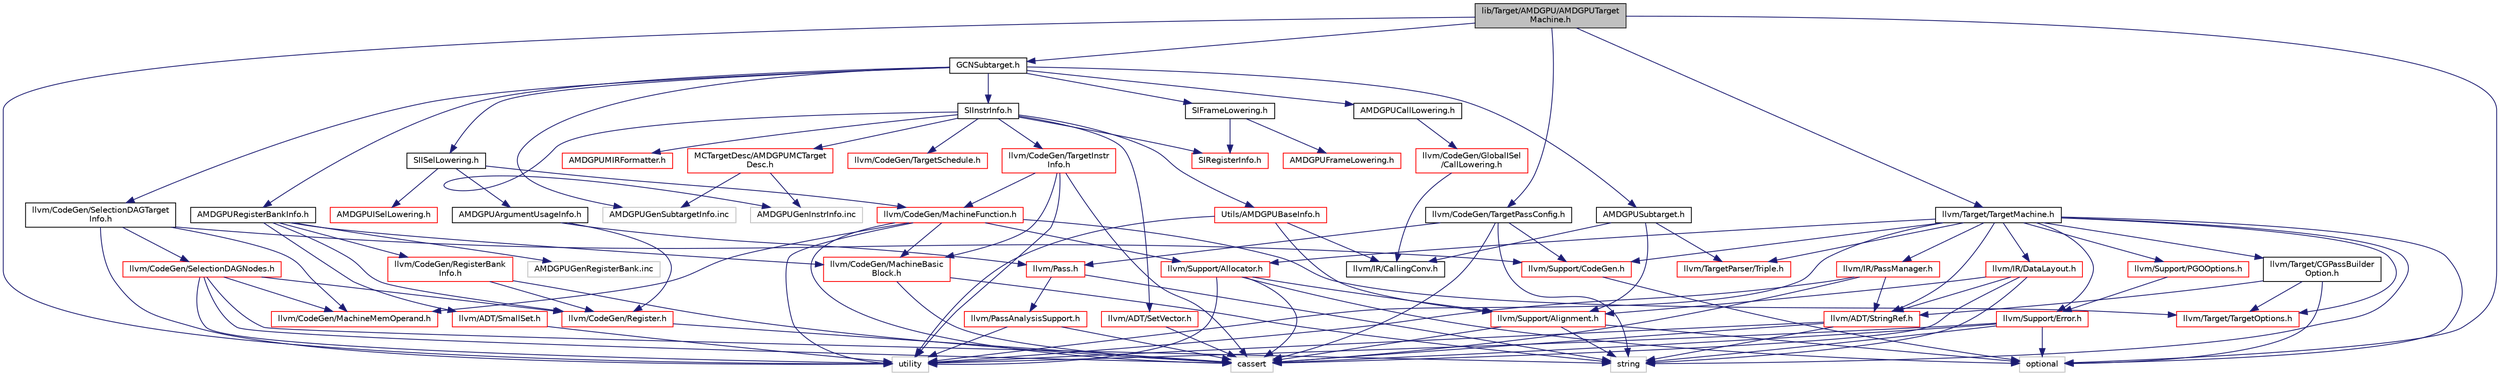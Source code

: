 digraph "lib/Target/AMDGPU/AMDGPUTargetMachine.h"
{
 // LATEX_PDF_SIZE
  bgcolor="transparent";
  edge [fontname="Helvetica",fontsize="10",labelfontname="Helvetica",labelfontsize="10"];
  node [fontname="Helvetica",fontsize="10",shape=record];
  Node1 [label="lib/Target/AMDGPU/AMDGPUTarget\lMachine.h",height=0.2,width=0.4,color="black", fillcolor="grey75", style="filled", fontcolor="black",tooltip=" "];
  Node1 -> Node2 [color="midnightblue",fontsize="10",style="solid",fontname="Helvetica"];
  Node2 [label="GCNSubtarget.h",height=0.2,width=0.4,color="black",URL="$GCNSubtarget_8h.html",tooltip=" "];
  Node2 -> Node3 [color="midnightblue",fontsize="10",style="solid",fontname="Helvetica"];
  Node3 [label="AMDGPUCallLowering.h",height=0.2,width=0.4,color="black",URL="$AMDGPUCallLowering_8h.html",tooltip=" "];
  Node3 -> Node4 [color="midnightblue",fontsize="10",style="solid",fontname="Helvetica"];
  Node4 [label="llvm/CodeGen/GlobalISel\l/CallLowering.h",height=0.2,width=0.4,color="red",URL="$CallLowering_8h.html",tooltip=" "];
  Node4 -> Node64 [color="midnightblue",fontsize="10",style="solid",fontname="Helvetica"];
  Node64 [label="llvm/IR/CallingConv.h",height=0.2,width=0.4,color="black",URL="$CallingConv_8h.html",tooltip=" "];
  Node2 -> Node78 [color="midnightblue",fontsize="10",style="solid",fontname="Helvetica"];
  Node78 [label="AMDGPURegisterBankInfo.h",height=0.2,width=0.4,color="black",URL="$AMDGPURegisterBankInfo_8h.html",tooltip=" "];
  Node78 -> Node79 [color="midnightblue",fontsize="10",style="solid",fontname="Helvetica"];
  Node79 [label="llvm/ADT/SmallSet.h",height=0.2,width=0.4,color="red",URL="$SmallSet_8h.html",tooltip=" "];
  Node79 -> Node25 [color="midnightblue",fontsize="10",style="solid",fontname="Helvetica"];
  Node25 [label="utility",height=0.2,width=0.4,color="grey75",tooltip=" "];
  Node78 -> Node85 [color="midnightblue",fontsize="10",style="solid",fontname="Helvetica"];
  Node85 [label="llvm/CodeGen/MachineBasic\lBlock.h",height=0.2,width=0.4,color="red",URL="$MachineBasicBlock_8h.html",tooltip=" "];
  Node85 -> Node27 [color="midnightblue",fontsize="10",style="solid",fontname="Helvetica"];
  Node27 [label="cassert",height=0.2,width=0.4,color="grey75",tooltip=" "];
  Node85 -> Node29 [color="midnightblue",fontsize="10",style="solid",fontname="Helvetica"];
  Node29 [label="string",height=0.2,width=0.4,color="grey75",tooltip=" "];
  Node78 -> Node48 [color="midnightblue",fontsize="10",style="solid",fontname="Helvetica"];
  Node48 [label="llvm/CodeGen/Register.h",height=0.2,width=0.4,color="red",URL="$Register_8h.html",tooltip=" "];
  Node48 -> Node27 [color="midnightblue",fontsize="10",style="solid",fontname="Helvetica"];
  Node78 -> Node149 [color="midnightblue",fontsize="10",style="solid",fontname="Helvetica"];
  Node149 [label="llvm/CodeGen/RegisterBank\lInfo.h",height=0.2,width=0.4,color="red",URL="$RegisterBankInfo_8h.html",tooltip=" "];
  Node149 -> Node48 [color="midnightblue",fontsize="10",style="solid",fontname="Helvetica"];
  Node149 -> Node27 [color="midnightblue",fontsize="10",style="solid",fontname="Helvetica"];
  Node78 -> Node150 [color="midnightblue",fontsize="10",style="solid",fontname="Helvetica"];
  Node150 [label="AMDGPUGenRegisterBank.inc",height=0.2,width=0.4,color="grey75",tooltip=" "];
  Node2 -> Node151 [color="midnightblue",fontsize="10",style="solid",fontname="Helvetica"];
  Node151 [label="AMDGPUSubtarget.h",height=0.2,width=0.4,color="black",URL="$AMDGPUSubtarget_8h.html",tooltip=" "];
  Node151 -> Node64 [color="midnightblue",fontsize="10",style="solid",fontname="Helvetica"];
  Node151 -> Node63 [color="midnightblue",fontsize="10",style="solid",fontname="Helvetica"];
  Node63 [label="llvm/Support/Alignment.h",height=0.2,width=0.4,color="red",URL="$Alignment_8h.html",tooltip=" "];
  Node63 -> Node27 [color="midnightblue",fontsize="10",style="solid",fontname="Helvetica"];
  Node63 -> Node28 [color="midnightblue",fontsize="10",style="solid",fontname="Helvetica"];
  Node28 [label="optional",height=0.2,width=0.4,color="grey75",tooltip=" "];
  Node63 -> Node29 [color="midnightblue",fontsize="10",style="solid",fontname="Helvetica"];
  Node151 -> Node152 [color="midnightblue",fontsize="10",style="solid",fontname="Helvetica"];
  Node152 [label="llvm/TargetParser/Triple.h",height=0.2,width=0.4,color="red",URL="$Triple_8h.html",tooltip=" "];
  Node2 -> Node156 [color="midnightblue",fontsize="10",style="solid",fontname="Helvetica"];
  Node156 [label="SIFrameLowering.h",height=0.2,width=0.4,color="black",URL="$SIFrameLowering_8h.html",tooltip=" "];
  Node156 -> Node157 [color="midnightblue",fontsize="10",style="solid",fontname="Helvetica"];
  Node157 [label="AMDGPUFrameLowering.h",height=0.2,width=0.4,color="red",URL="$AMDGPUFrameLowering_8h.html",tooltip=" "];
  Node156 -> Node159 [color="midnightblue",fontsize="10",style="solid",fontname="Helvetica"];
  Node159 [label="SIRegisterInfo.h",height=0.2,width=0.4,color="red",URL="$SIRegisterInfo_8h.html",tooltip=" "];
  Node2 -> Node162 [color="midnightblue",fontsize="10",style="solid",fontname="Helvetica"];
  Node162 [label="SIISelLowering.h",height=0.2,width=0.4,color="black",URL="$SIISelLowering_8h.html",tooltip=" "];
  Node162 -> Node163 [color="midnightblue",fontsize="10",style="solid",fontname="Helvetica"];
  Node163 [label="AMDGPUISelLowering.h",height=0.2,width=0.4,color="red",URL="$AMDGPUISelLowering_8h.html",tooltip=" "];
  Node162 -> Node241 [color="midnightblue",fontsize="10",style="solid",fontname="Helvetica"];
  Node241 [label="AMDGPUArgumentUsageInfo.h",height=0.2,width=0.4,color="black",URL="$AMDGPUArgumentUsageInfo_8h.html",tooltip=" "];
  Node241 -> Node48 [color="midnightblue",fontsize="10",style="solid",fontname="Helvetica"];
  Node241 -> Node242 [color="midnightblue",fontsize="10",style="solid",fontname="Helvetica"];
  Node242 [label="llvm/Pass.h",height=0.2,width=0.4,color="red",URL="$Pass_8h.html",tooltip=" "];
  Node242 -> Node29 [color="midnightblue",fontsize="10",style="solid",fontname="Helvetica"];
  Node242 -> Node243 [color="midnightblue",fontsize="10",style="solid",fontname="Helvetica"];
  Node243 [label="llvm/PassAnalysisSupport.h",height=0.2,width=0.4,color="red",URL="$PassAnalysisSupport_8h.html",tooltip=" "];
  Node243 -> Node27 [color="midnightblue",fontsize="10",style="solid",fontname="Helvetica"];
  Node243 -> Node25 [color="midnightblue",fontsize="10",style="solid",fontname="Helvetica"];
  Node162 -> Node232 [color="midnightblue",fontsize="10",style="solid",fontname="Helvetica"];
  Node232 [label="llvm/CodeGen/MachineFunction.h",height=0.2,width=0.4,color="red",URL="$MachineFunction_8h.html",tooltip=" "];
  Node232 -> Node85 [color="midnightblue",fontsize="10",style="solid",fontname="Helvetica"];
  Node232 -> Node99 [color="midnightblue",fontsize="10",style="solid",fontname="Helvetica"];
  Node99 [label="llvm/CodeGen/MachineMemOperand.h",height=0.2,width=0.4,color="red",URL="$MachineMemOperand_8h.html",tooltip=" "];
  Node232 -> Node140 [color="midnightblue",fontsize="10",style="solid",fontname="Helvetica"];
  Node140 [label="llvm/Support/Allocator.h",height=0.2,width=0.4,color="red",URL="$Allocator_8h.html",tooltip=" "];
  Node140 -> Node63 [color="midnightblue",fontsize="10",style="solid",fontname="Helvetica"];
  Node140 -> Node27 [color="midnightblue",fontsize="10",style="solid",fontname="Helvetica"];
  Node140 -> Node28 [color="midnightblue",fontsize="10",style="solid",fontname="Helvetica"];
  Node140 -> Node25 [color="midnightblue",fontsize="10",style="solid",fontname="Helvetica"];
  Node232 -> Node235 [color="midnightblue",fontsize="10",style="solid",fontname="Helvetica"];
  Node235 [label="llvm/Target/TargetOptions.h",height=0.2,width=0.4,color="red",URL="$TargetOptions_8h.html",tooltip=" "];
  Node232 -> Node27 [color="midnightblue",fontsize="10",style="solid",fontname="Helvetica"];
  Node232 -> Node25 [color="midnightblue",fontsize="10",style="solid",fontname="Helvetica"];
  Node2 -> Node249 [color="midnightblue",fontsize="10",style="solid",fontname="Helvetica"];
  Node249 [label="SIInstrInfo.h",height=0.2,width=0.4,color="black",URL="$SIInstrInfo_8h.html",tooltip=" "];
  Node249 -> Node250 [color="midnightblue",fontsize="10",style="solid",fontname="Helvetica"];
  Node250 [label="AMDGPUMIRFormatter.h",height=0.2,width=0.4,color="red",URL="$AMDGPUMIRFormatter_8h.html",tooltip=" "];
  Node249 -> Node252 [color="midnightblue",fontsize="10",style="solid",fontname="Helvetica"];
  Node252 [label="MCTargetDesc/AMDGPUMCTarget\lDesc.h",height=0.2,width=0.4,color="red",URL="$AMDGPUMCTargetDesc_8h.html",tooltip=" "];
  Node252 -> Node253 [color="midnightblue",fontsize="10",style="solid",fontname="Helvetica"];
  Node253 [label="AMDGPUGenInstrInfo.inc",height=0.2,width=0.4,color="grey75",tooltip=" "];
  Node252 -> Node254 [color="midnightblue",fontsize="10",style="solid",fontname="Helvetica"];
  Node254 [label="AMDGPUGenSubtargetInfo.inc",height=0.2,width=0.4,color="grey75",tooltip=" "];
  Node249 -> Node159 [color="midnightblue",fontsize="10",style="solid",fontname="Helvetica"];
  Node249 -> Node255 [color="midnightblue",fontsize="10",style="solid",fontname="Helvetica"];
  Node255 [label="Utils/AMDGPUBaseInfo.h",height=0.2,width=0.4,color="red",URL="$AMDGPUBaseInfo_8h.html",tooltip=" "];
  Node255 -> Node64 [color="midnightblue",fontsize="10",style="solid",fontname="Helvetica"];
  Node255 -> Node63 [color="midnightblue",fontsize="10",style="solid",fontname="Helvetica"];
  Node255 -> Node25 [color="midnightblue",fontsize="10",style="solid",fontname="Helvetica"];
  Node249 -> Node257 [color="midnightblue",fontsize="10",style="solid",fontname="Helvetica"];
  Node257 [label="llvm/ADT/SetVector.h",height=0.2,width=0.4,color="red",URL="$SetVector_8h.html",tooltip=" "];
  Node257 -> Node27 [color="midnightblue",fontsize="10",style="solid",fontname="Helvetica"];
  Node249 -> Node258 [color="midnightblue",fontsize="10",style="solid",fontname="Helvetica"];
  Node258 [label="llvm/CodeGen/TargetInstr\lInfo.h",height=0.2,width=0.4,color="red",URL="$TargetInstrInfo_8h.html",tooltip=" "];
  Node258 -> Node85 [color="midnightblue",fontsize="10",style="solid",fontname="Helvetica"];
  Node258 -> Node232 [color="midnightblue",fontsize="10",style="solid",fontname="Helvetica"];
  Node258 -> Node27 [color="midnightblue",fontsize="10",style="solid",fontname="Helvetica"];
  Node258 -> Node25 [color="midnightblue",fontsize="10",style="solid",fontname="Helvetica"];
  Node249 -> Node287 [color="midnightblue",fontsize="10",style="solid",fontname="Helvetica"];
  Node287 [label="llvm/CodeGen/TargetSchedule.h",height=0.2,width=0.4,color="red",URL="$TargetSchedule_8h.html",tooltip=" "];
  Node249 -> Node253 [color="midnightblue",fontsize="10",style="solid",fontname="Helvetica"];
  Node2 -> Node288 [color="midnightblue",fontsize="10",style="solid",fontname="Helvetica"];
  Node288 [label="llvm/CodeGen/SelectionDAGTarget\lInfo.h",height=0.2,width=0.4,color="black",URL="$SelectionDAGTargetInfo_8h.html",tooltip=" "];
  Node288 -> Node99 [color="midnightblue",fontsize="10",style="solid",fontname="Helvetica"];
  Node288 -> Node238 [color="midnightblue",fontsize="10",style="solid",fontname="Helvetica"];
  Node238 [label="llvm/CodeGen/SelectionDAGNodes.h",height=0.2,width=0.4,color="red",URL="$SelectionDAGNodes_8h.html",tooltip=" "];
  Node238 -> Node99 [color="midnightblue",fontsize="10",style="solid",fontname="Helvetica"];
  Node238 -> Node48 [color="midnightblue",fontsize="10",style="solid",fontname="Helvetica"];
  Node238 -> Node27 [color="midnightblue",fontsize="10",style="solid",fontname="Helvetica"];
  Node238 -> Node29 [color="midnightblue",fontsize="10",style="solid",fontname="Helvetica"];
  Node238 -> Node25 [color="midnightblue",fontsize="10",style="solid",fontname="Helvetica"];
  Node288 -> Node173 [color="midnightblue",fontsize="10",style="solid",fontname="Helvetica"];
  Node173 [label="llvm/Support/CodeGen.h",height=0.2,width=0.4,color="red",URL="$CodeGen_8h.html",tooltip=" "];
  Node173 -> Node28 [color="midnightblue",fontsize="10",style="solid",fontname="Helvetica"];
  Node288 -> Node25 [color="midnightblue",fontsize="10",style="solid",fontname="Helvetica"];
  Node2 -> Node254 [color="midnightblue",fontsize="10",style="solid",fontname="Helvetica"];
  Node1 -> Node289 [color="midnightblue",fontsize="10",style="solid",fontname="Helvetica"];
  Node289 [label="llvm/CodeGen/TargetPassConfig.h",height=0.2,width=0.4,color="black",URL="$TargetPassConfig_8h.html",tooltip=" "];
  Node289 -> Node242 [color="midnightblue",fontsize="10",style="solid",fontname="Helvetica"];
  Node289 -> Node173 [color="midnightblue",fontsize="10",style="solid",fontname="Helvetica"];
  Node289 -> Node27 [color="midnightblue",fontsize="10",style="solid",fontname="Helvetica"];
  Node289 -> Node29 [color="midnightblue",fontsize="10",style="solid",fontname="Helvetica"];
  Node1 -> Node290 [color="midnightblue",fontsize="10",style="solid",fontname="Helvetica"];
  Node290 [label="llvm/Target/TargetMachine.h",height=0.2,width=0.4,color="black",URL="$Target_2TargetMachine_8h.html",tooltip=" "];
  Node290 -> Node60 [color="midnightblue",fontsize="10",style="solid",fontname="Helvetica"];
  Node60 [label="llvm/ADT/StringRef.h",height=0.2,width=0.4,color="red",URL="$StringRef_8h.html",tooltip=" "];
  Node60 -> Node27 [color="midnightblue",fontsize="10",style="solid",fontname="Helvetica"];
  Node60 -> Node29 [color="midnightblue",fontsize="10",style="solid",fontname="Helvetica"];
  Node60 -> Node25 [color="midnightblue",fontsize="10",style="solid",fontname="Helvetica"];
  Node290 -> Node187 [color="midnightblue",fontsize="10",style="solid",fontname="Helvetica"];
  Node187 [label="llvm/IR/DataLayout.h",height=0.2,width=0.4,color="red",URL="$DataLayout_8h.html",tooltip=" "];
  Node187 -> Node60 [color="midnightblue",fontsize="10",style="solid",fontname="Helvetica"];
  Node187 -> Node63 [color="midnightblue",fontsize="10",style="solid",fontname="Helvetica"];
  Node187 -> Node27 [color="midnightblue",fontsize="10",style="solid",fontname="Helvetica"];
  Node187 -> Node29 [color="midnightblue",fontsize="10",style="solid",fontname="Helvetica"];
  Node290 -> Node167 [color="midnightblue",fontsize="10",style="solid",fontname="Helvetica"];
  Node167 [label="llvm/IR/PassManager.h",height=0.2,width=0.4,color="red",URL="$PassManager_8h.html",tooltip=" "];
  Node167 -> Node60 [color="midnightblue",fontsize="10",style="solid",fontname="Helvetica"];
  Node167 -> Node27 [color="midnightblue",fontsize="10",style="solid",fontname="Helvetica"];
  Node167 -> Node25 [color="midnightblue",fontsize="10",style="solid",fontname="Helvetica"];
  Node290 -> Node140 [color="midnightblue",fontsize="10",style="solid",fontname="Helvetica"];
  Node290 -> Node173 [color="midnightblue",fontsize="10",style="solid",fontname="Helvetica"];
  Node290 -> Node197 [color="midnightblue",fontsize="10",style="solid",fontname="Helvetica"];
  Node197 [label="llvm/Support/Error.h",height=0.2,width=0.4,color="red",URL="$Support_2Error_8h.html",tooltip=" "];
  Node197 -> Node27 [color="midnightblue",fontsize="10",style="solid",fontname="Helvetica"];
  Node197 -> Node28 [color="midnightblue",fontsize="10",style="solid",fontname="Helvetica"];
  Node197 -> Node29 [color="midnightblue",fontsize="10",style="solid",fontname="Helvetica"];
  Node197 -> Node25 [color="midnightblue",fontsize="10",style="solid",fontname="Helvetica"];
  Node290 -> Node291 [color="midnightblue",fontsize="10",style="solid",fontname="Helvetica"];
  Node291 [label="llvm/Support/PGOOptions.h",height=0.2,width=0.4,color="red",URL="$PGOOptions_8h.html",tooltip=" "];
  Node291 -> Node197 [color="midnightblue",fontsize="10",style="solid",fontname="Helvetica"];
  Node290 -> Node293 [color="midnightblue",fontsize="10",style="solid",fontname="Helvetica"];
  Node293 [label="llvm/Target/CGPassBuilder\lOption.h",height=0.2,width=0.4,color="black",URL="$CGPassBuilderOption_8h.html",tooltip=" "];
  Node293 -> Node60 [color="midnightblue",fontsize="10",style="solid",fontname="Helvetica"];
  Node293 -> Node235 [color="midnightblue",fontsize="10",style="solid",fontname="Helvetica"];
  Node293 -> Node28 [color="midnightblue",fontsize="10",style="solid",fontname="Helvetica"];
  Node290 -> Node235 [color="midnightblue",fontsize="10",style="solid",fontname="Helvetica"];
  Node290 -> Node152 [color="midnightblue",fontsize="10",style="solid",fontname="Helvetica"];
  Node290 -> Node28 [color="midnightblue",fontsize="10",style="solid",fontname="Helvetica"];
  Node290 -> Node29 [color="midnightblue",fontsize="10",style="solid",fontname="Helvetica"];
  Node290 -> Node25 [color="midnightblue",fontsize="10",style="solid",fontname="Helvetica"];
  Node1 -> Node28 [color="midnightblue",fontsize="10",style="solid",fontname="Helvetica"];
  Node1 -> Node25 [color="midnightblue",fontsize="10",style="solid",fontname="Helvetica"];
}
